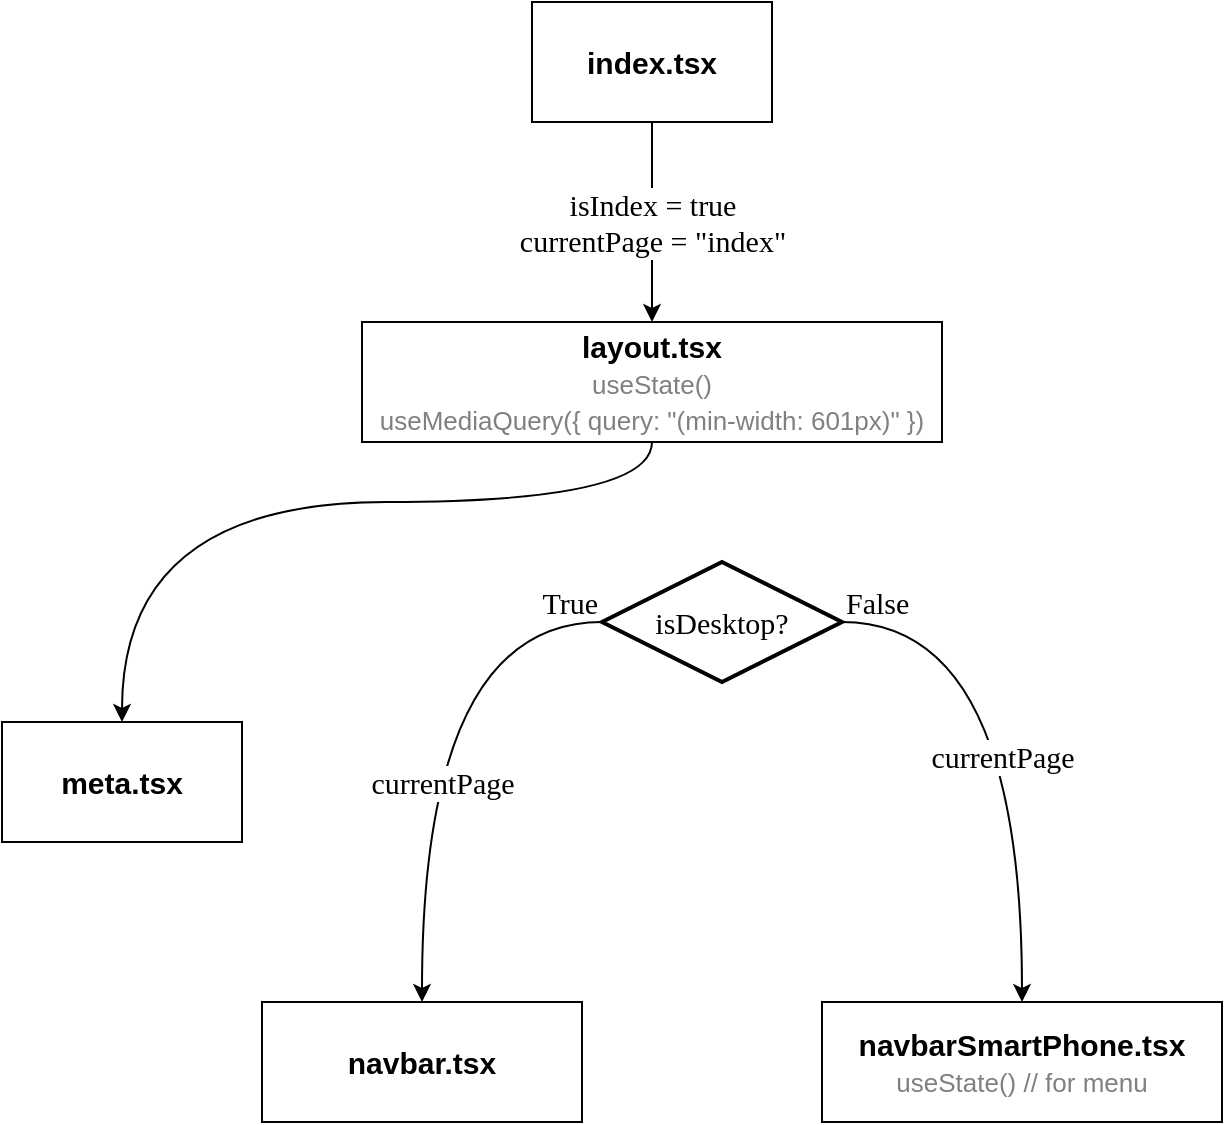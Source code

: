 <mxfile version="14.6.13" type="device"><diagram id="ZLz8zKcC_WhMLZMTab5v" name="ページ1"><mxGraphModel dx="1185" dy="718" grid="1" gridSize="10" guides="1" tooltips="1" connect="1" arrows="1" fold="1" page="1" pageScale="1" pageWidth="1200" pageHeight="1169" math="0" shadow="0"><root><mxCell id="0"/><mxCell id="1" parent="0"/><mxCell id="FaqQJa6hRUWXSBBLIRGp-4" value="isIndex = true&lt;br&gt;currentPage = &quot;index&quot;" style="edgeStyle=orthogonalEdgeStyle;rounded=0;orthogonalLoop=1;jettySize=auto;html=1;entryX=0.5;entryY=0;entryDx=0;entryDy=0;fontSize=15;align=center;fontFamily=Lucida Console;" edge="1" parent="1" source="FaqQJa6hRUWXSBBLIRGp-2" target="FaqQJa6hRUWXSBBLIRGp-3"><mxGeometry relative="1" as="geometry"><mxPoint as="offset"/></mxGeometry></mxCell><mxCell id="FaqQJa6hRUWXSBBLIRGp-2" value="index.tsx" style="rounded=0;whiteSpace=wrap;html=1;fontSize=15;fontStyle=1" vertex="1" parent="1"><mxGeometry x="305" y="50" width="120" height="60" as="geometry"/></mxCell><mxCell id="FaqQJa6hRUWXSBBLIRGp-6" style="edgeStyle=orthogonalEdgeStyle;rounded=0;orthogonalLoop=1;jettySize=auto;html=1;fontFamily=Lucida Console;fontSize=15;align=left;curved=1;exitX=0.5;exitY=1;exitDx=0;exitDy=0;" edge="1" parent="1" source="FaqQJa6hRUWXSBBLIRGp-3" target="FaqQJa6hRUWXSBBLIRGp-5"><mxGeometry relative="1" as="geometry"><Array as="points"><mxPoint x="365" y="300"/><mxPoint x="100" y="300"/></Array></mxGeometry></mxCell><mxCell id="FaqQJa6hRUWXSBBLIRGp-3" value="layout.tsx&lt;br&gt;&lt;span style=&quot;font-weight: normal ; font-size: 13px&quot;&gt;&lt;font color=&quot;#808080&quot;&gt;useState()&lt;br&gt;useMediaQuery({ query: &quot;(min-width: 601px)&quot; })&lt;/font&gt;&lt;/span&gt;" style="rounded=0;whiteSpace=wrap;html=1;fontSize=15;fontStyle=1" vertex="1" parent="1"><mxGeometry x="220" y="210" width="290" height="60" as="geometry"/></mxCell><mxCell id="FaqQJa6hRUWXSBBLIRGp-5" value="meta.tsx" style="rounded=0;whiteSpace=wrap;html=1;fontSize=15;fontStyle=1" vertex="1" parent="1"><mxGeometry x="40" y="410" width="120" height="60" as="geometry"/></mxCell><mxCell id="FaqQJa6hRUWXSBBLIRGp-7" value="navbar.tsx&lt;span style=&quot;font-weight: normal ; font-size: 13px&quot;&gt;&lt;font color=&quot;#808080&quot;&gt;&lt;br&gt;&lt;/font&gt;&lt;/span&gt;" style="rounded=0;whiteSpace=wrap;html=1;fontSize=15;fontStyle=1" vertex="1" parent="1"><mxGeometry x="170" y="550" width="160" height="60" as="geometry"/></mxCell><mxCell id="FaqQJa6hRUWXSBBLIRGp-9" value="navbarSmartPhone.tsx&lt;br&gt;&lt;span style=&quot;font-weight: normal ; font-size: 13px&quot;&gt;&lt;font color=&quot;#808080&quot;&gt;useState() // for menu&lt;br&gt;&lt;/font&gt;&lt;/span&gt;" style="rounded=0;whiteSpace=wrap;html=1;fontSize=15;fontStyle=1" vertex="1" parent="1"><mxGeometry x="450" y="550" width="200" height="60" as="geometry"/></mxCell><mxCell id="FaqQJa6hRUWXSBBLIRGp-12" value="currentPage" style="edgeStyle=orthogonalEdgeStyle;curved=1;rounded=0;orthogonalLoop=1;jettySize=auto;html=1;fontFamily=Lucida Console;fontSize=15;align=center;exitX=0;exitY=0.5;exitDx=0;exitDy=0;exitPerimeter=0;" edge="1" parent="1" source="FaqQJa6hRUWXSBBLIRGp-11" target="FaqQJa6hRUWXSBBLIRGp-7"><mxGeometry x="0.214" y="10" relative="1" as="geometry"><mxPoint as="offset"/></mxGeometry></mxCell><mxCell id="FaqQJa6hRUWXSBBLIRGp-13" value="currentPage" style="edgeStyle=orthogonalEdgeStyle;curved=1;rounded=0;orthogonalLoop=1;jettySize=auto;html=1;entryX=0.5;entryY=0;entryDx=0;entryDy=0;fontFamily=Lucida Console;fontSize=15;align=center;exitX=1;exitY=0.5;exitDx=0;exitDy=0;exitPerimeter=0;" edge="1" parent="1" source="FaqQJa6hRUWXSBBLIRGp-11" target="FaqQJa6hRUWXSBBLIRGp-9"><mxGeometry x="0.12" y="-10" relative="1" as="geometry"><mxPoint as="offset"/></mxGeometry></mxCell><mxCell id="FaqQJa6hRUWXSBBLIRGp-11" value="isDesktop?" style="strokeWidth=2;html=1;shape=mxgraph.flowchart.decision;whiteSpace=wrap;fontFamily=Lucida Console;fontSize=15;" vertex="1" parent="1"><mxGeometry x="340" y="330" width="120" height="60" as="geometry"/></mxCell><mxCell id="FaqQJa6hRUWXSBBLIRGp-14" value="True" style="text;html=1;strokeColor=none;fillColor=none;align=right;verticalAlign=middle;whiteSpace=wrap;rounded=0;fontFamily=Lucida Console;fontSize=15;" vertex="1" parent="1"><mxGeometry x="300" y="340" width="40" height="20" as="geometry"/></mxCell><mxCell id="FaqQJa6hRUWXSBBLIRGp-15" value="False" style="text;html=1;strokeColor=none;fillColor=none;align=left;verticalAlign=middle;whiteSpace=wrap;rounded=0;fontFamily=Lucida Console;fontSize=15;" vertex="1" parent="1"><mxGeometry x="460" y="340" width="40" height="20" as="geometry"/></mxCell></root></mxGraphModel></diagram></mxfile>